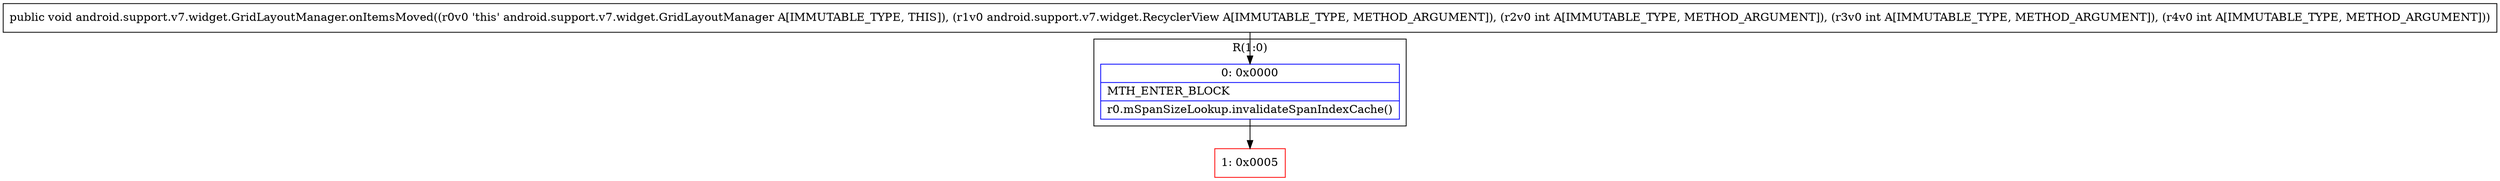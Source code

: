 digraph "CFG forandroid.support.v7.widget.GridLayoutManager.onItemsMoved(Landroid\/support\/v7\/widget\/RecyclerView;III)V" {
subgraph cluster_Region_76855837 {
label = "R(1:0)";
node [shape=record,color=blue];
Node_0 [shape=record,label="{0\:\ 0x0000|MTH_ENTER_BLOCK\l|r0.mSpanSizeLookup.invalidateSpanIndexCache()\l}"];
}
Node_1 [shape=record,color=red,label="{1\:\ 0x0005}"];
MethodNode[shape=record,label="{public void android.support.v7.widget.GridLayoutManager.onItemsMoved((r0v0 'this' android.support.v7.widget.GridLayoutManager A[IMMUTABLE_TYPE, THIS]), (r1v0 android.support.v7.widget.RecyclerView A[IMMUTABLE_TYPE, METHOD_ARGUMENT]), (r2v0 int A[IMMUTABLE_TYPE, METHOD_ARGUMENT]), (r3v0 int A[IMMUTABLE_TYPE, METHOD_ARGUMENT]), (r4v0 int A[IMMUTABLE_TYPE, METHOD_ARGUMENT])) }"];
MethodNode -> Node_0;
Node_0 -> Node_1;
}

